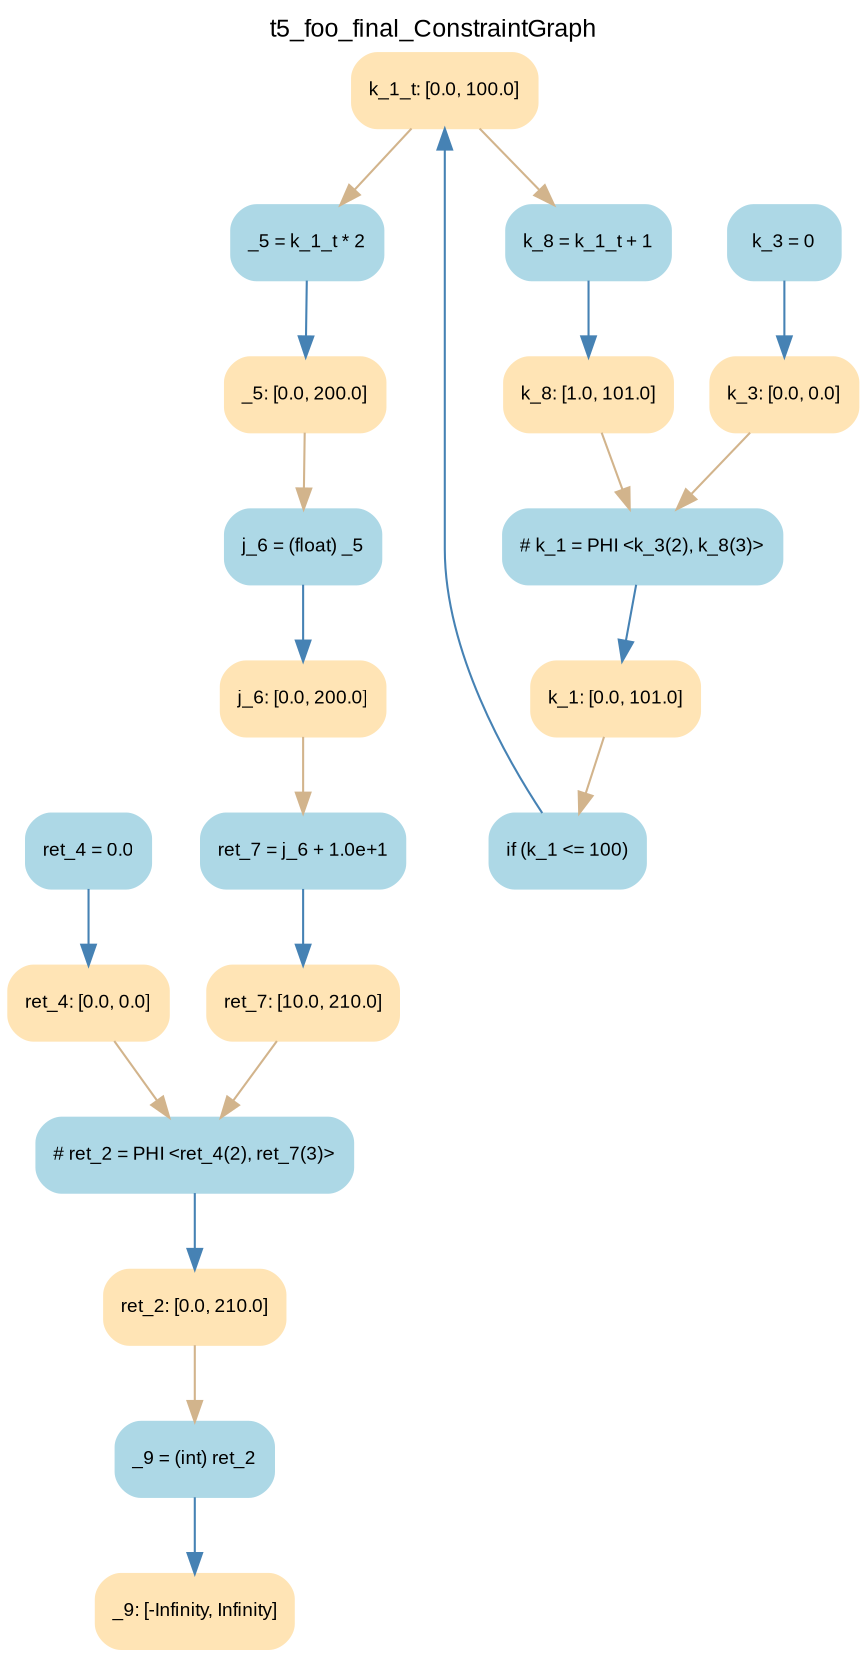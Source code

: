 digraph t5_foo_final_ConstraintGraph { 
	label=t5_foo_final_ConstraintGraph
	center=true
	labelloc=top
	fontname=Arial
	fontsize=12
	edge[fontname=Arial, fontsize=10]
	node[fontname=Arial, fontsize=9]

		Node_0 -> Node_1 [color=steelblue]
		Node_2 -> Node_3 [color=steelblue]
		Node_4 -> Node_5 [color=steelblue]
		Node_6 -> Node_7 [color=steelblue]
		Node_8 -> Node_9 [color=steelblue]
		Node_10 -> Node_11 [color=steelblue]
		Node_12 -> Node_13 [color=steelblue]
		Node_14 -> Node_15 [color=steelblue]
		Node_16 -> Node_17 [color=steelblue]
		Node_18 -> Node_19 [color=steelblue]
		Node_17 -> Node_2 [color=tan]
		Node_7 -> Node_8 [color=tan]
		Node_3 -> Node_14 [color=tan]
		Node_19 -> Node_4 [color=tan]
		Node_5 -> Node_12 [color=tan]
		Node_11 -> Node_2 [color=tan]
		Node_1 -> Node_4 [color=tan]
		Node_9 -> Node_18 [color=tan]
		Node_15 -> Node_6 [color=tan]
		Node_15 -> Node_10 [color=tan]

	Node_0 [fillcolor=lightblue, color=lightblue, shape=Mrecord, style=filled, label="{ ret_4 = 0.0 }"]
	Node_2 [fillcolor=lightblue, color=lightblue, shape=Mrecord, style=filled, label="{ # k_1 = PHI \<k_3(2), k_8(3)\> }"]
	Node_4 [fillcolor=lightblue, color=lightblue, shape=Mrecord, style=filled, label="{ # ret_2 = PHI \<ret_4(2), ret_7(3)\> }"]
	Node_6 [fillcolor=lightblue, color=lightblue, shape=Mrecord, style=filled, label="{ _5 = k_1_t * 2 }"]
	Node_8 [fillcolor=lightblue, color=lightblue, shape=Mrecord, style=filled, label="{ j_6 = (float) _5 }"]
	Node_10 [fillcolor=lightblue, color=lightblue, shape=Mrecord, style=filled, label="{ k_8 = k_1_t + 1 }"]
	Node_12 [fillcolor=lightblue, color=lightblue, shape=Mrecord, style=filled, label="{ _9 = (int) ret_2 }"]
	Node_14 [fillcolor=lightblue, color=lightblue, shape=Mrecord, style=filled, label="{ if (k_1 \<= 100) }"]
	Node_16 [fillcolor=lightblue, color=lightblue, shape=Mrecord, style=filled, label="{ k_3 = 0 }"]
	Node_18 [fillcolor=lightblue, color=lightblue, shape=Mrecord, style=filled, label="{ ret_7 = j_6 + 1.0e+1 }"]
	Node_17 [fillcolor=moccasin, color=moccasin, shape=Mrecord, style=filled, label="{ k_3: \[0.0, 0.0\] }"]
	Node_7 [fillcolor=moccasin, color=moccasin, shape=Mrecord, style=filled, label="{ _5: \[0.0, 200.0\] }"]
	Node_3 [fillcolor=moccasin, color=moccasin, shape=Mrecord, style=filled, label="{ k_1: \[0.0, 101.0\] }"]
	Node_19 [fillcolor=moccasin, color=moccasin, shape=Mrecord, style=filled, label="{ ret_7: \[10.0, 210.0\] }"]
	Node_5 [fillcolor=moccasin, color=moccasin, shape=Mrecord, style=filled, label="{ ret_2: \[0.0, 210.0\] }"]
	Node_11 [fillcolor=moccasin, color=moccasin, shape=Mrecord, style=filled, label="{ k_8: \[1.0, 101.0\] }"]
	Node_13 [fillcolor=moccasin, color=moccasin, shape=Mrecord, style=filled, label="{ _9: \[-Infinity, Infinity\] }"]
	Node_1 [fillcolor=moccasin, color=moccasin, shape=Mrecord, style=filled, label="{ ret_4: \[0.0, 0.0\] }"]
	Node_9 [fillcolor=moccasin, color=moccasin, shape=Mrecord, style=filled, label="{ j_6: \[0.0, 200.0\] }"]
	Node_15 [fillcolor=moccasin, color=moccasin, shape=Mrecord, style=filled, label="{ k_1_t: \[0.0, 100.0\] }"]
}
